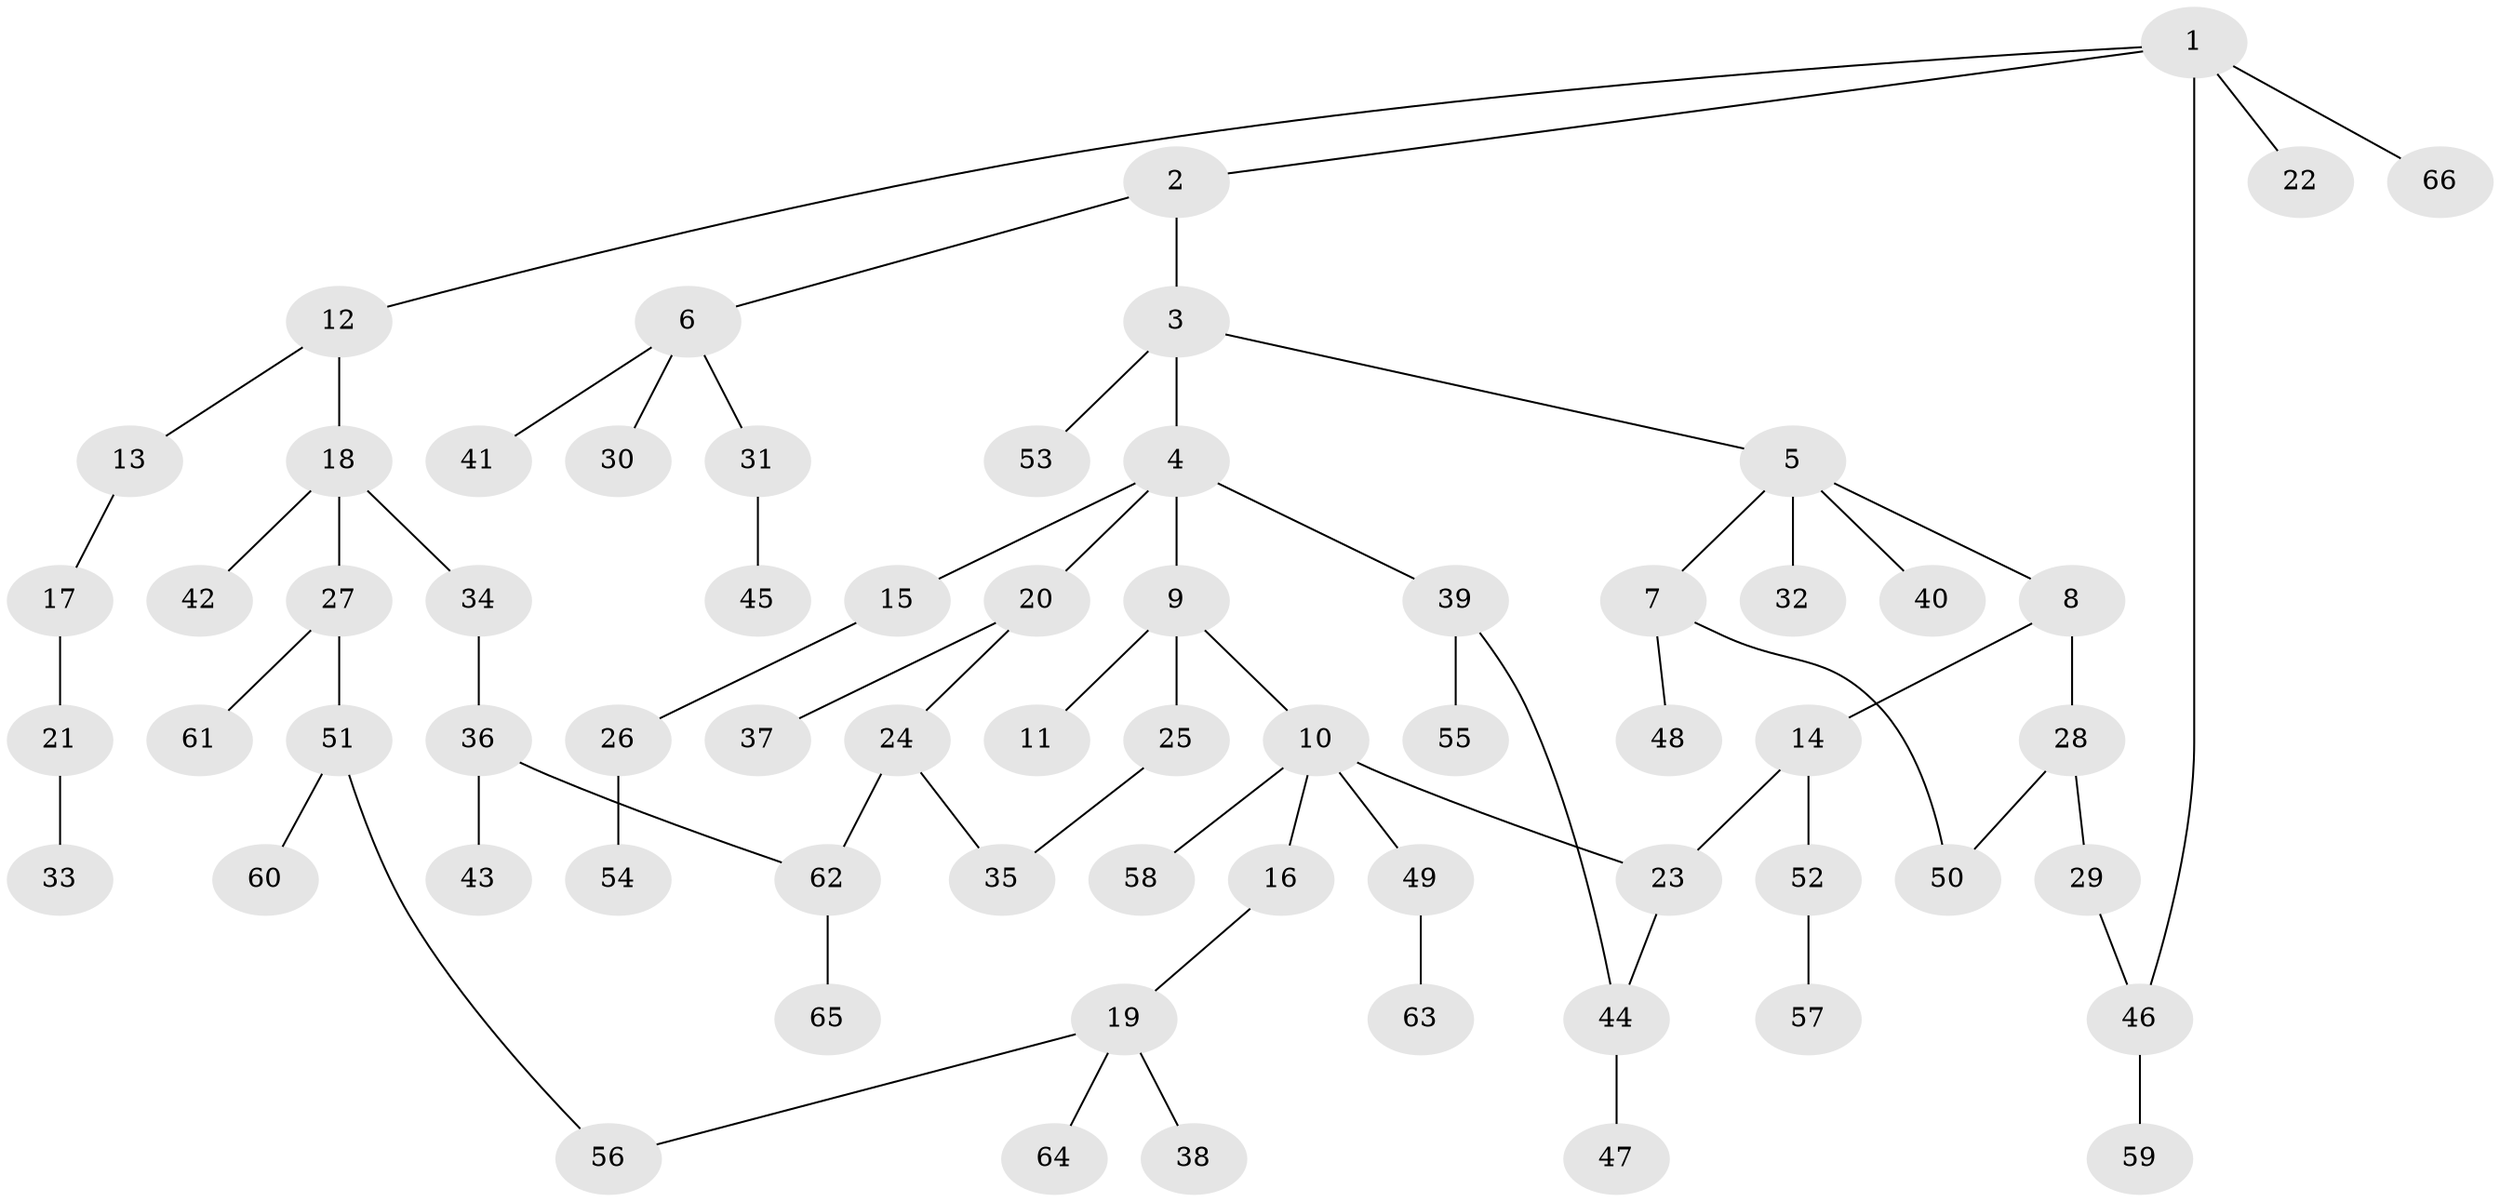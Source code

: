 // Generated by graph-tools (version 1.1) at 2025/42/03/09/25 04:42:55]
// undirected, 66 vertices, 72 edges
graph export_dot {
graph [start="1"]
  node [color=gray90,style=filled];
  1;
  2;
  3;
  4;
  5;
  6;
  7;
  8;
  9;
  10;
  11;
  12;
  13;
  14;
  15;
  16;
  17;
  18;
  19;
  20;
  21;
  22;
  23;
  24;
  25;
  26;
  27;
  28;
  29;
  30;
  31;
  32;
  33;
  34;
  35;
  36;
  37;
  38;
  39;
  40;
  41;
  42;
  43;
  44;
  45;
  46;
  47;
  48;
  49;
  50;
  51;
  52;
  53;
  54;
  55;
  56;
  57;
  58;
  59;
  60;
  61;
  62;
  63;
  64;
  65;
  66;
  1 -- 2;
  1 -- 12;
  1 -- 22;
  1 -- 46;
  1 -- 66;
  2 -- 3;
  2 -- 6;
  3 -- 4;
  3 -- 5;
  3 -- 53;
  4 -- 9;
  4 -- 15;
  4 -- 20;
  4 -- 39;
  5 -- 7;
  5 -- 8;
  5 -- 32;
  5 -- 40;
  6 -- 30;
  6 -- 31;
  6 -- 41;
  7 -- 48;
  7 -- 50;
  8 -- 14;
  8 -- 28;
  9 -- 10;
  9 -- 11;
  9 -- 25;
  10 -- 16;
  10 -- 23;
  10 -- 49;
  10 -- 58;
  12 -- 13;
  12 -- 18;
  13 -- 17;
  14 -- 52;
  14 -- 23;
  15 -- 26;
  16 -- 19;
  17 -- 21;
  18 -- 27;
  18 -- 34;
  18 -- 42;
  19 -- 38;
  19 -- 56;
  19 -- 64;
  20 -- 24;
  20 -- 37;
  21 -- 33;
  23 -- 44;
  24 -- 35;
  24 -- 62;
  25 -- 35;
  26 -- 54;
  27 -- 51;
  27 -- 61;
  28 -- 29;
  28 -- 50;
  29 -- 46;
  31 -- 45;
  34 -- 36;
  36 -- 43;
  36 -- 62;
  39 -- 44;
  39 -- 55;
  44 -- 47;
  46 -- 59;
  49 -- 63;
  51 -- 60;
  51 -- 56;
  52 -- 57;
  62 -- 65;
}
